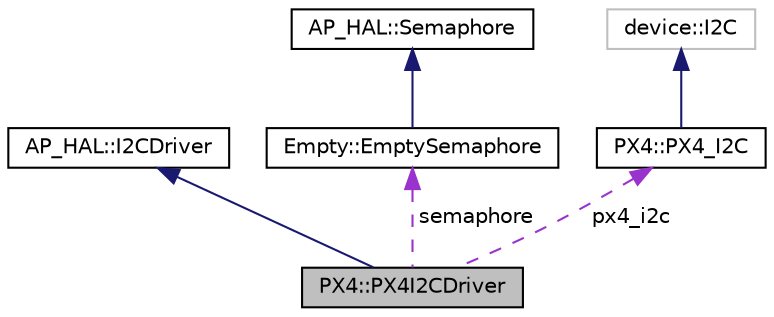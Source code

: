 digraph "PX4::PX4I2CDriver"
{
 // INTERACTIVE_SVG=YES
  edge [fontname="Helvetica",fontsize="10",labelfontname="Helvetica",labelfontsize="10"];
  node [fontname="Helvetica",fontsize="10",shape=record];
  Node1 [label="PX4::PX4I2CDriver",height=0.2,width=0.4,color="black", fillcolor="grey75", style="filled", fontcolor="black"];
  Node2 -> Node1 [dir="back",color="midnightblue",fontsize="10",style="solid",fontname="Helvetica"];
  Node2 [label="AP_HAL::I2CDriver",height=0.2,width=0.4,color="black", fillcolor="white", style="filled",URL="$classAP__HAL_1_1I2CDriver.html"];
  Node3 -> Node1 [dir="back",color="darkorchid3",fontsize="10",style="dashed",label=" semaphore" ,fontname="Helvetica"];
  Node3 [label="Empty::EmptySemaphore",height=0.2,width=0.4,color="black", fillcolor="white", style="filled",URL="$classEmpty_1_1EmptySemaphore.html"];
  Node4 -> Node3 [dir="back",color="midnightblue",fontsize="10",style="solid",fontname="Helvetica"];
  Node4 [label="AP_HAL::Semaphore",height=0.2,width=0.4,color="black", fillcolor="white", style="filled",URL="$classAP__HAL_1_1Semaphore.html"];
  Node5 -> Node1 [dir="back",color="darkorchid3",fontsize="10",style="dashed",label=" px4_i2c" ,fontname="Helvetica"];
  Node5 [label="PX4::PX4_I2C",height=0.2,width=0.4,color="black", fillcolor="white", style="filled",URL="$classPX4_1_1PX4__I2C.html"];
  Node6 -> Node5 [dir="back",color="midnightblue",fontsize="10",style="solid",fontname="Helvetica"];
  Node6 [label="device::I2C",height=0.2,width=0.4,color="grey75", fillcolor="white", style="filled"];
}
